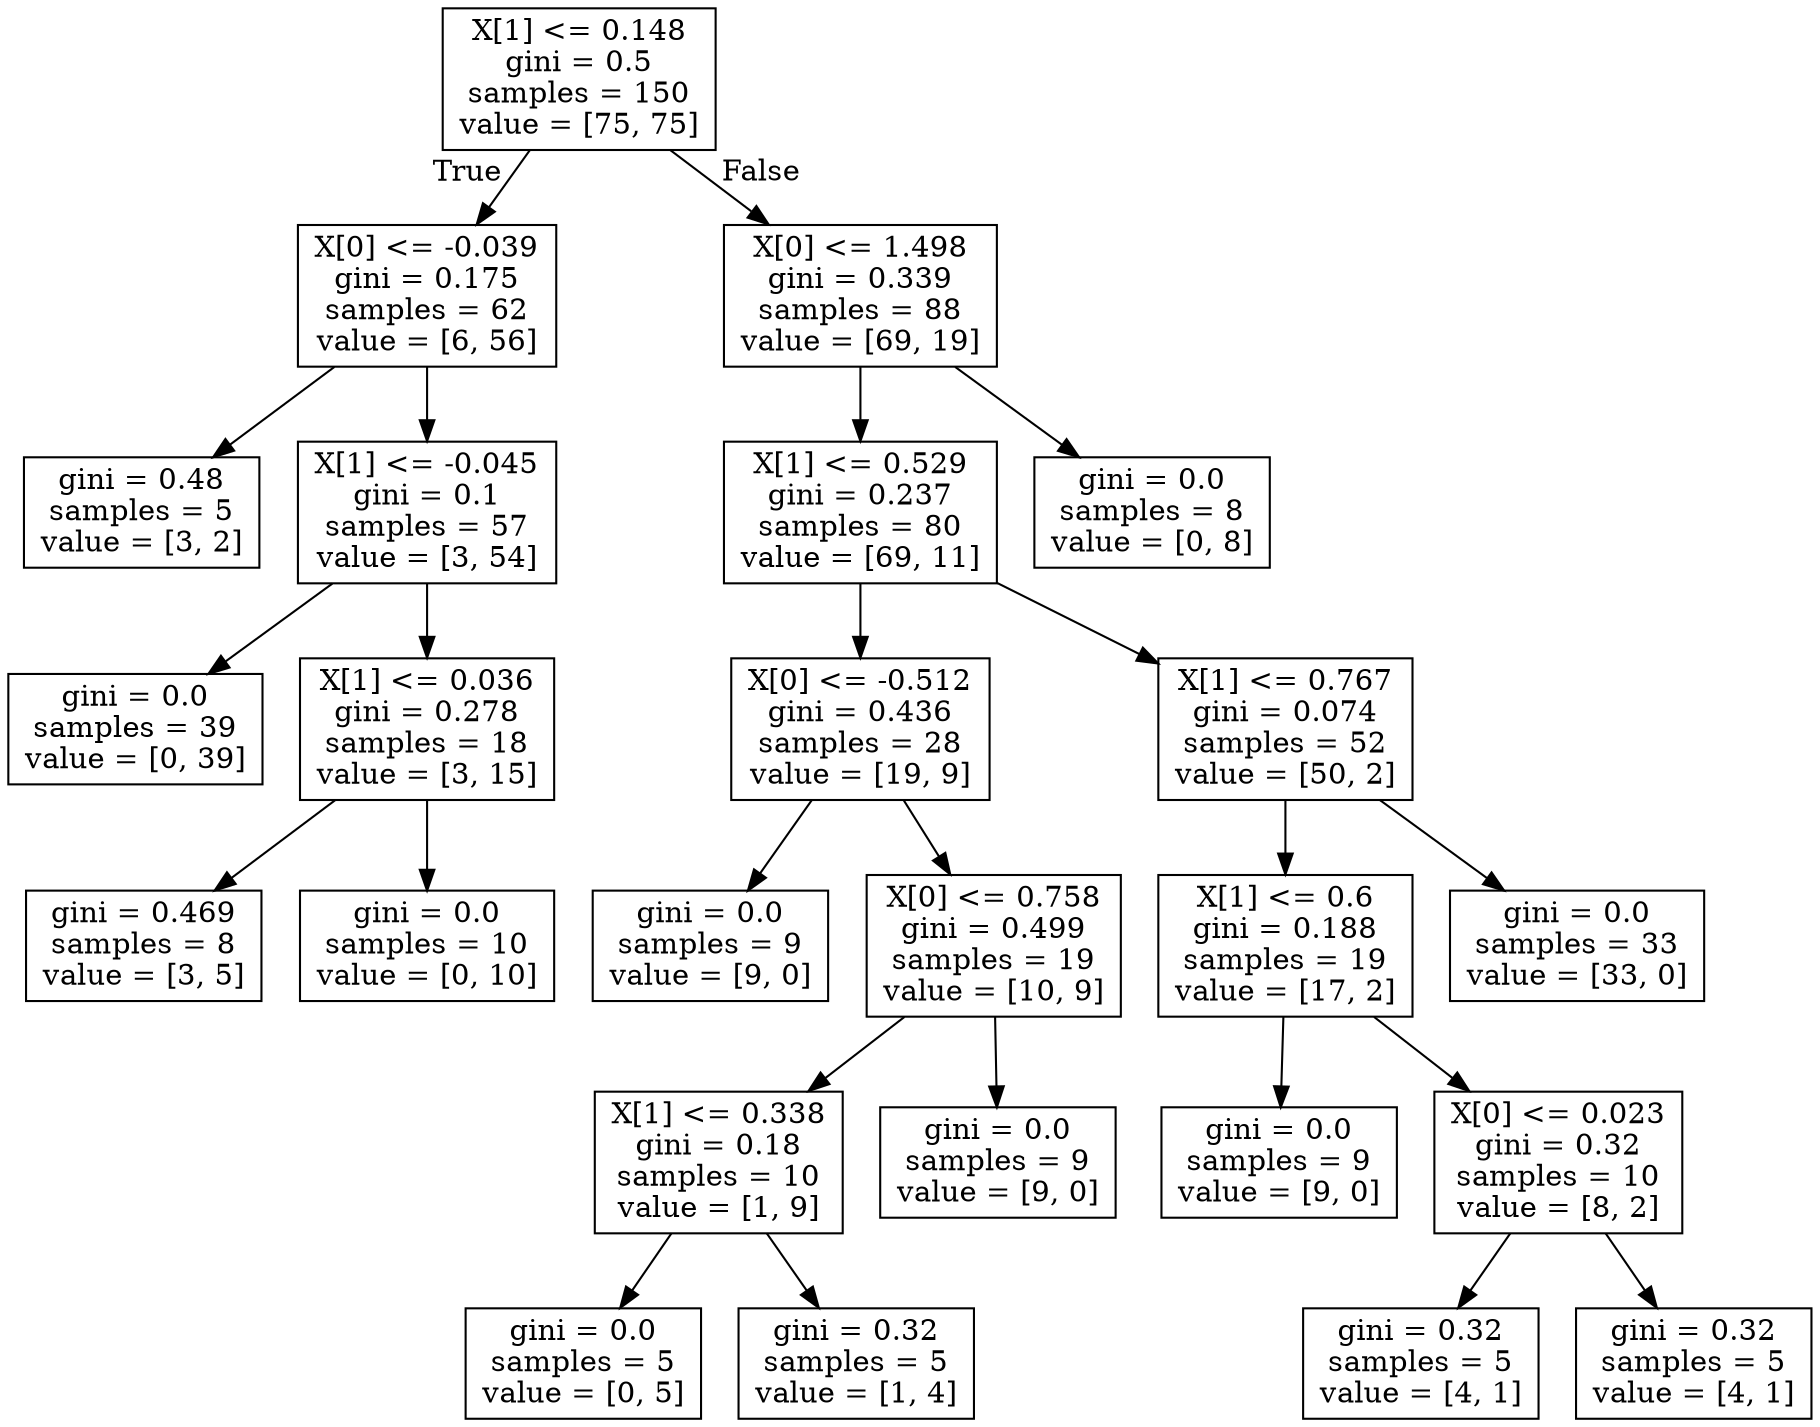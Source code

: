 digraph Tree {
node [shape=box] ;
0 [label="X[1] <= 0.148\ngini = 0.5\nsamples = 150\nvalue = [75, 75]"] ;
1 [label="X[0] <= -0.039\ngini = 0.175\nsamples = 62\nvalue = [6, 56]"] ;
0 -> 1 [labeldistance=2.5, labelangle=45, headlabel="True"] ;
2 [label="gini = 0.48\nsamples = 5\nvalue = [3, 2]"] ;
1 -> 2 ;
3 [label="X[1] <= -0.045\ngini = 0.1\nsamples = 57\nvalue = [3, 54]"] ;
1 -> 3 ;
4 [label="gini = 0.0\nsamples = 39\nvalue = [0, 39]"] ;
3 -> 4 ;
5 [label="X[1] <= 0.036\ngini = 0.278\nsamples = 18\nvalue = [3, 15]"] ;
3 -> 5 ;
6 [label="gini = 0.469\nsamples = 8\nvalue = [3, 5]"] ;
5 -> 6 ;
7 [label="gini = 0.0\nsamples = 10\nvalue = [0, 10]"] ;
5 -> 7 ;
8 [label="X[0] <= 1.498\ngini = 0.339\nsamples = 88\nvalue = [69, 19]"] ;
0 -> 8 [labeldistance=2.5, labelangle=-45, headlabel="False"] ;
9 [label="X[1] <= 0.529\ngini = 0.237\nsamples = 80\nvalue = [69, 11]"] ;
8 -> 9 ;
10 [label="X[0] <= -0.512\ngini = 0.436\nsamples = 28\nvalue = [19, 9]"] ;
9 -> 10 ;
11 [label="gini = 0.0\nsamples = 9\nvalue = [9, 0]"] ;
10 -> 11 ;
12 [label="X[0] <= 0.758\ngini = 0.499\nsamples = 19\nvalue = [10, 9]"] ;
10 -> 12 ;
13 [label="X[1] <= 0.338\ngini = 0.18\nsamples = 10\nvalue = [1, 9]"] ;
12 -> 13 ;
14 [label="gini = 0.0\nsamples = 5\nvalue = [0, 5]"] ;
13 -> 14 ;
15 [label="gini = 0.32\nsamples = 5\nvalue = [1, 4]"] ;
13 -> 15 ;
16 [label="gini = 0.0\nsamples = 9\nvalue = [9, 0]"] ;
12 -> 16 ;
17 [label="X[1] <= 0.767\ngini = 0.074\nsamples = 52\nvalue = [50, 2]"] ;
9 -> 17 ;
18 [label="X[1] <= 0.6\ngini = 0.188\nsamples = 19\nvalue = [17, 2]"] ;
17 -> 18 ;
19 [label="gini = 0.0\nsamples = 9\nvalue = [9, 0]"] ;
18 -> 19 ;
20 [label="X[0] <= 0.023\ngini = 0.32\nsamples = 10\nvalue = [8, 2]"] ;
18 -> 20 ;
21 [label="gini = 0.32\nsamples = 5\nvalue = [4, 1]"] ;
20 -> 21 ;
22 [label="gini = 0.32\nsamples = 5\nvalue = [4, 1]"] ;
20 -> 22 ;
23 [label="gini = 0.0\nsamples = 33\nvalue = [33, 0]"] ;
17 -> 23 ;
24 [label="gini = 0.0\nsamples = 8\nvalue = [0, 8]"] ;
8 -> 24 ;
}